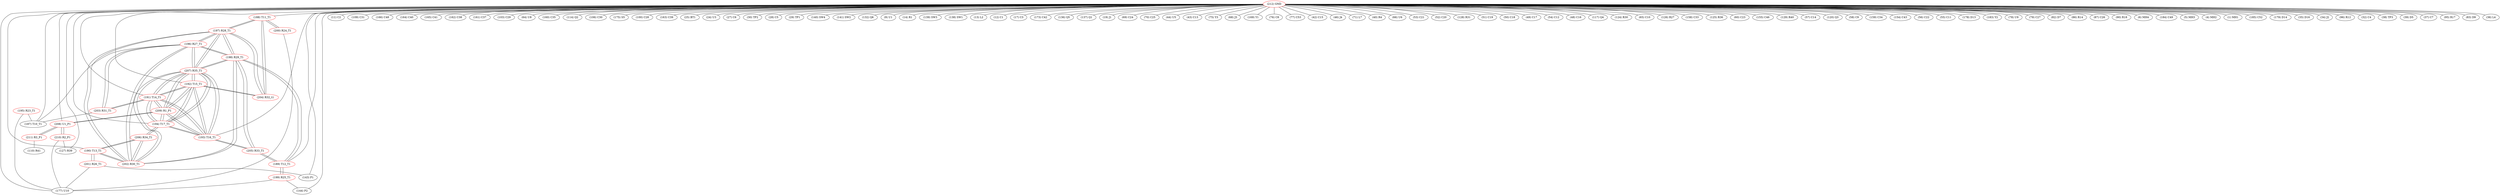 graph {
	188 [label="(188) T11_T1" color=red]
	200 [label="(200) R24_T1"]
	197 [label="(197) R28_T1"]
	204 [label="(204) R32_t1"]
	189 [label="(189) T12_T1" color=red]
	205 [label="(205) R33_T1"]
	198 [label="(198) R29_T1"]
	199 [label="(199) R25_T1"]
	190 [label="(190) T13_T1" color=red]
	202 [label="(202) R30_T1"]
	206 [label="(206) R34_T1"]
	201 [label="(201) R26_T1"]
	191 [label="(191) T14_T1" color=red]
	203 [label="(203) R31_T1"]
	209 [label="(209) R1_P1"]
	194 [label="(194) T17_T1"]
	207 [label="(207) R35_T1"]
	193 [label="(193) T16_T1"]
	192 [label="(192) T15_T1"]
	192 [label="(192) T15_T1" color=red]
	204 [label="(204) R32_t1"]
	209 [label="(209) R1_P1"]
	194 [label="(194) T17_T1"]
	207 [label="(207) R35_T1"]
	193 [label="(193) T16_T1"]
	191 [label="(191) T14_T1"]
	193 [label="(193) T16_T1" color=red]
	205 [label="(205) R33_T1"]
	209 [label="(209) R1_P1"]
	194 [label="(194) T17_T1"]
	207 [label="(207) R35_T1"]
	192 [label="(192) T15_T1"]
	191 [label="(191) T14_T1"]
	194 [label="(194) T17_T1" color=red]
	206 [label="(206) R34_T1"]
	209 [label="(209) R1_P1"]
	207 [label="(207) R35_T1"]
	193 [label="(193) T16_T1"]
	192 [label="(192) T15_T1"]
	191 [label="(191) T14_T1"]
	195 [label="(195) R23_T1" color=red]
	177 [label="(177) U10"]
	187 [label="(187) T10_T1"]
	196 [label="(196) R27_T1" color=red]
	202 [label="(202) R30_T1"]
	207 [label="(207) R35_T1"]
	198 [label="(198) R29_T1"]
	197 [label="(197) R28_T1"]
	187 [label="(187) T10_T1"]
	203 [label="(203) R31_T1"]
	197 [label="(197) R28_T1" color=red]
	202 [label="(202) R30_T1"]
	207 [label="(207) R35_T1"]
	198 [label="(198) R29_T1"]
	196 [label="(196) R27_T1"]
	188 [label="(188) T11_T1"]
	204 [label="(204) R32_t1"]
	198 [label="(198) R29_T1" color=red]
	202 [label="(202) R30_T1"]
	207 [label="(207) R35_T1"]
	197 [label="(197) R28_T1"]
	196 [label="(196) R27_T1"]
	205 [label="(205) R33_T1"]
	189 [label="(189) T12_T1"]
	199 [label="(199) R25_T1" color=red]
	177 [label="(177) U10"]
	144 [label="(144) P2"]
	189 [label="(189) T12_T1"]
	200 [label="(200) R24_T1" color=red]
	177 [label="(177) U10"]
	188 [label="(188) T11_T1"]
	201 [label="(201) R26_T1" color=red]
	177 [label="(177) U10"]
	143 [label="(143) P1"]
	190 [label="(190) T13_T1"]
	202 [label="(202) R30_T1" color=red]
	207 [label="(207) R35_T1"]
	198 [label="(198) R29_T1"]
	197 [label="(197) R28_T1"]
	196 [label="(196) R27_T1"]
	206 [label="(206) R34_T1"]
	190 [label="(190) T13_T1"]
	203 [label="(203) R31_T1" color=red]
	187 [label="(187) T10_T1"]
	196 [label="(196) R27_T1"]
	191 [label="(191) T14_T1"]
	204 [label="(204) R32_t1" color=red]
	192 [label="(192) T15_T1"]
	188 [label="(188) T11_T1"]
	197 [label="(197) R28_T1"]
	205 [label="(205) R33_T1" color=red]
	193 [label="(193) T16_T1"]
	198 [label="(198) R29_T1"]
	189 [label="(189) T12_T1"]
	206 [label="(206) R34_T1" color=red]
	194 [label="(194) T17_T1"]
	202 [label="(202) R30_T1"]
	190 [label="(190) T13_T1"]
	207 [label="(207) R35_T1" color=red]
	202 [label="(202) R30_T1"]
	198 [label="(198) R29_T1"]
	197 [label="(197) R28_T1"]
	196 [label="(196) R27_T1"]
	209 [label="(209) R1_P1"]
	194 [label="(194) T17_T1"]
	193 [label="(193) T16_T1"]
	192 [label="(192) T15_T1"]
	191 [label="(191) T14_T1"]
	208 [label="(208) U1_P1" color=red]
	211 [label="(211) R3_P1"]
	210 [label="(210) R2_P1"]
	209 [label="(209) R1_P1"]
	209 [label="(209) R1_P1" color=red]
	194 [label="(194) T17_T1"]
	207 [label="(207) R35_T1"]
	193 [label="(193) T16_T1"]
	192 [label="(192) T15_T1"]
	191 [label="(191) T14_T1"]
	208 [label="(208) U1_P1"]
	210 [label="(210) R2_P1" color=red]
	177 [label="(177) U10"]
	127 [label="(127) R39"]
	208 [label="(208) U1_P1"]
	211 [label="(211) R3_P1" color=red]
	110 [label="(110) R41"]
	208 [label="(208) U1_P1"]
	212 [label="(212) GND" color=red]
	11 [label="(11) C2"]
	109 [label="(109) C31"]
	166 [label="(166) C48"]
	164 [label="(164) C40"]
	165 [label="(165) C41"]
	162 [label="(162) C38"]
	161 [label="(161) C37"]
	103 [label="(103) C29"]
	64 [label="(64) U8"]
	127 [label="(127) R39"]
	160 [label="(160) C35"]
	114 [label="(114) Q2"]
	106 [label="(106) C30"]
	175 [label="(175) S5"]
	100 [label="(100) C28"]
	163 [label="(163) C39"]
	25 [label="(25) BT1"]
	24 [label="(24) U3"]
	27 [label="(27) C6"]
	177 [label="(177) U10"]
	30 [label="(30) TP2"]
	28 [label="(28) C5"]
	29 [label="(29) TP1"]
	144 [label="(144) P2"]
	140 [label="(140) SW4"]
	141 [label="(141) SW2"]
	132 [label="(132) Q6"]
	9 [label="(9) U1"]
	14 [label="(14) R1"]
	139 [label="(139) SW3"]
	138 [label="(138) SW1"]
	13 [label="(13) L2"]
	12 [label="(12) C1"]
	17 [label="(17) C3"]
	173 [label="(173) C42"]
	136 [label="(136) Q5"]
	137 [label="(137) Q1"]
	19 [label="(19) J1"]
	69 [label="(69) C24"]
	70 [label="(70) C25"]
	44 [label="(44) U5"]
	43 [label="(43) C13"]
	75 [label="(75) Y3"]
	68 [label="(68) J3"]
	169 [label="(169) Y1"]
	76 [label="(76) C8"]
	77 [label="(77) C53"]
	42 [label="(42) C15"]
	46 [label="(46) J4"]
	71 [label="(71) L7"]
	40 [label="(40) R4"]
	66 [label="(66) U6"]
	53 [label="(53) C21"]
	52 [label="(52) C20"]
	128 [label="(128) R31"]
	51 [label="(51) C19"]
	50 [label="(50) C18"]
	49 [label="(49) C17"]
	54 [label="(54) C12"]
	48 [label="(48) C16"]
	117 [label="(117) Q4"]
	124 [label="(124) R30"]
	65 [label="(65) C10"]
	126 [label="(126) R27"]
	158 [label="(158) C33"]
	125 [label="(125) R36"]
	60 [label="(60) C23"]
	155 [label="(155) C46"]
	129 [label="(129) R40"]
	57 [label="(57) C14"]
	120 [label="(120) Q3"]
	58 [label="(58) C9"]
	159 [label="(159) C34"]
	154 [label="(154) C43"]
	56 [label="(56) C22"]
	55 [label="(55) C11"]
	143 [label="(143) P1"]
	178 [label="(178) D13"]
	183 [label="(183) Y2"]
	78 [label="(78) U9"]
	79 [label="(79) C27"]
	82 [label="(82) D7"]
	86 [label="(86) R14"]
	87 [label="(87) C26"]
	90 [label="(90) R18"]
	6 [label="(6) MH4"]
	184 [label="(184) C49"]
	5 [label="(5) MH3"]
	4 [label="(4) MH2"]
	1 [label="(1) MH1"]
	185 [label="(185) C52"]
	179 [label="(179) D14"]
	35 [label="(35) D16"]
	34 [label="(34) J2"]
	96 [label="(96) R12"]
	32 [label="(32) C4"]
	38 [label="(38) TP3"]
	39 [label="(39) D5"]
	37 [label="(37) C7"]
	95 [label="(95) R17"]
	83 [label="(83) D9"]
	36 [label="(36) L4"]
	187 [label="(187) T10_T1"]
	193 [label="(193) T16_T1"]
	194 [label="(194) T17_T1"]
	192 [label="(192) T15_T1"]
	189 [label="(189) T12_T1"]
	191 [label="(191) T14_T1"]
	190 [label="(190) T13_T1"]
	188 [label="(188) T11_T1"]
	208 [label="(208) U1_P1"]
	188 -- 200
	188 -- 197
	188 -- 204
	189 -- 205
	189 -- 198
	189 -- 199
	190 -- 202
	190 -- 206
	190 -- 201
	191 -- 203
	191 -- 209
	191 -- 194
	191 -- 207
	191 -- 193
	191 -- 192
	192 -- 204
	192 -- 209
	192 -- 194
	192 -- 207
	192 -- 193
	192 -- 191
	193 -- 205
	193 -- 209
	193 -- 194
	193 -- 207
	193 -- 192
	193 -- 191
	194 -- 206
	194 -- 209
	194 -- 207
	194 -- 193
	194 -- 192
	194 -- 191
	195 -- 177
	195 -- 187
	196 -- 202
	196 -- 207
	196 -- 198
	196 -- 197
	196 -- 187
	196 -- 203
	197 -- 202
	197 -- 207
	197 -- 198
	197 -- 196
	197 -- 188
	197 -- 204
	198 -- 202
	198 -- 207
	198 -- 197
	198 -- 196
	198 -- 205
	198 -- 189
	199 -- 177
	199 -- 144
	199 -- 189
	200 -- 177
	200 -- 188
	201 -- 177
	201 -- 143
	201 -- 190
	202 -- 207
	202 -- 198
	202 -- 197
	202 -- 196
	202 -- 206
	202 -- 190
	203 -- 187
	203 -- 196
	203 -- 191
	204 -- 192
	204 -- 188
	204 -- 197
	205 -- 193
	205 -- 198
	205 -- 189
	206 -- 194
	206 -- 202
	206 -- 190
	207 -- 202
	207 -- 198
	207 -- 197
	207 -- 196
	207 -- 209
	207 -- 194
	207 -- 193
	207 -- 192
	207 -- 191
	208 -- 211
	208 -- 210
	208 -- 209
	209 -- 194
	209 -- 207
	209 -- 193
	209 -- 192
	209 -- 191
	209 -- 208
	210 -- 177
	210 -- 127
	210 -- 208
	211 -- 110
	211 -- 208
	212 -- 11
	212 -- 109
	212 -- 166
	212 -- 164
	212 -- 165
	212 -- 162
	212 -- 161
	212 -- 103
	212 -- 64
	212 -- 127
	212 -- 160
	212 -- 114
	212 -- 106
	212 -- 175
	212 -- 100
	212 -- 163
	212 -- 25
	212 -- 24
	212 -- 27
	212 -- 177
	212 -- 30
	212 -- 28
	212 -- 29
	212 -- 144
	212 -- 140
	212 -- 141
	212 -- 132
	212 -- 9
	212 -- 14
	212 -- 139
	212 -- 138
	212 -- 13
	212 -- 12
	212 -- 17
	212 -- 173
	212 -- 136
	212 -- 137
	212 -- 19
	212 -- 69
	212 -- 70
	212 -- 44
	212 -- 43
	212 -- 75
	212 -- 68
	212 -- 169
	212 -- 76
	212 -- 77
	212 -- 42
	212 -- 46
	212 -- 71
	212 -- 40
	212 -- 66
	212 -- 53
	212 -- 52
	212 -- 128
	212 -- 51
	212 -- 50
	212 -- 49
	212 -- 54
	212 -- 48
	212 -- 117
	212 -- 124
	212 -- 65
	212 -- 126
	212 -- 158
	212 -- 125
	212 -- 60
	212 -- 155
	212 -- 129
	212 -- 57
	212 -- 120
	212 -- 58
	212 -- 159
	212 -- 154
	212 -- 56
	212 -- 55
	212 -- 143
	212 -- 178
	212 -- 183
	212 -- 78
	212 -- 79
	212 -- 82
	212 -- 86
	212 -- 87
	212 -- 90
	212 -- 6
	212 -- 184
	212 -- 5
	212 -- 4
	212 -- 1
	212 -- 185
	212 -- 179
	212 -- 35
	212 -- 34
	212 -- 96
	212 -- 32
	212 -- 38
	212 -- 39
	212 -- 37
	212 -- 95
	212 -- 83
	212 -- 36
	212 -- 187
	212 -- 193
	212 -- 194
	212 -- 192
	212 -- 189
	212 -- 191
	212 -- 190
	212 -- 188
	212 -- 208
}